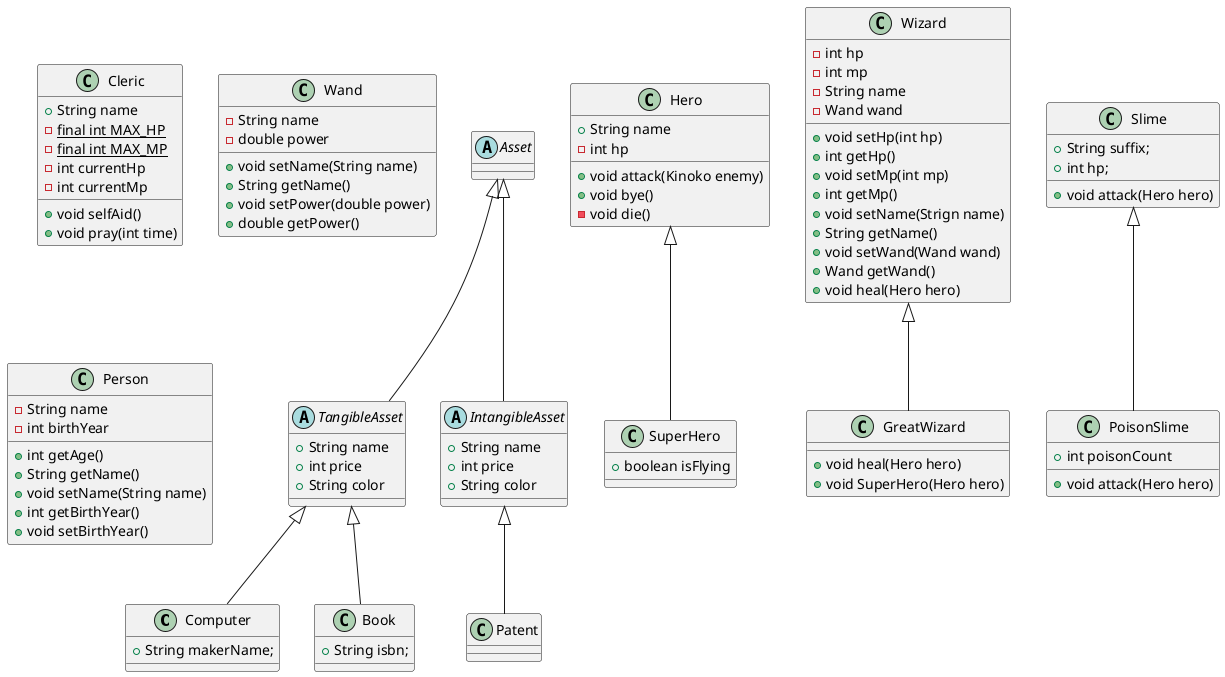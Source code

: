 @startuml
'https://plantuml.com/class-diagram
class Computer extends TangibleAsset{
    + String makerName;
}
class Book extends TangibleAsset{
    + String isbn;
}
abstract class TangibleAsset extends Asset{
    + String name
    + int price
    + String color
}
class Patent extends IntangibleAsset{
}
abstract class IntangibleAsset extends Asset{
    + String name
    + int price
    + String color
}
abstract class Asset{
}


class SuperHero extends Hero{
    + boolean isFlying
}

class Cleric{
    + String name
    - {static} final int MAX_HP
    - {static} final int MAX_MP
    - int currentHp
    - int currentMp

    + void selfAid()
    + void pray(int time)

}
class Hero {
    + String name
    - int hp

    + void attack(Kinoko enemy)
    + void bye()
    - void die()
}
class Wizard{
    - int hp
    - int mp
    - String name
    - Wand wand

    + void setHp(int hp)
    + int getHp()
    + void setMp(int mp)
    + int getMp()
    + void setName(Strign name)
    + String getName()
    + void setWand(Wand wand)
    + Wand getWand()
    + void heal(Hero hero)
}
class GreatWizard extends Wizard{
    + void heal(Hero hero)
    + void SuperHero(Hero hero)
}
class Slime{
    + String suffix;
    + int hp;
    + void attack(Hero hero)
}
class PoisonSlime extends Slime{
    + int poisonCount
    + void attack(Hero hero)
}
class Wand{
    - String name
    - double power

    + void setName(String name)
    + String getName()
    + void setPower(double power)
    + double getPower()
}

class Person{
    - String name
    - int birthYear

    + int getAge()
    + String getName()
    + void setName(String name)
    + int getBirthYear()
    + void setBirthYear()
}
@enduml
